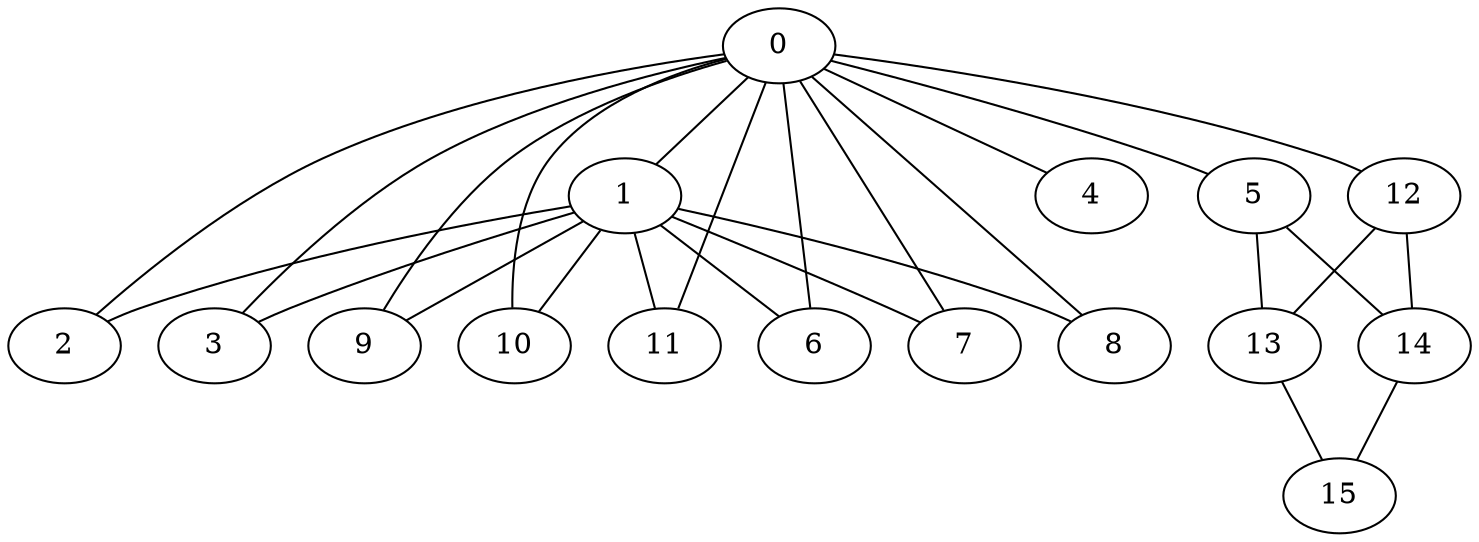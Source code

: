 strict graph  {
	0	 [ID=0,
		active=False,
		fname_comp="lig_ejm_31.sdf"];
	1	 [ID=1,
		active=False,
		fname_comp="lig_ejm_42.sdf"];
	0 -- 1	 [similarity=0.9048374180359595,
		strict_flag=True];
	2	 [ID=2,
		active=False,
		fname_comp="lig_ejm_43.sdf"];
	0 -- 2	 [similarity=0.8187307530779818,
		strict_flag=True];
	3	 [ID=3,
		active=False,
		fname_comp="lig_ejm_44.sdf"];
	0 -- 3	 [similarity=0.7408182206817179,
		strict_flag=True];
	4	 [ID=4,
		active=False,
		fname_comp="lig_ejm_45.sdf"];
	0 -- 4	 [similarity=0.7408182206817179,
		strict_flag=True];
	9	 [ID=9,
		active=False,
		fname_comp="lig_ejm_50.sdf"];
	0 -- 9	 [similarity=0.9048374180359595,
		strict_flag=True];
	10	 [ID=10,
		active=False,
		fname_comp="lig_ejm_54.sdf"];
	0 -- 10	 [similarity=0.7788007830714049,
		strict_flag=True];
	11	 [ID=11,
		active=False,
		fname_comp="lig_ejm_55.sdf"];
	0 -- 11	 [similarity=0.8607079764250578,
		strict_flag=True];
	5	 [ID=5,
		active=False,
		fname_comp="lig_ejm_46.sdf"];
	0 -- 5	 [similarity=0.36787944117144233,
		strict_flag=False];
	12	 [ID=12,
		active=False,
		fname_comp="lig_jmc_23.sdf"];
	0 -- 12	 [similarity=0.33287108369807955,
		strict_flag=False];
	6	 [ID=6,
		active=False,
		fname_comp="lig_ejm_47.sdf"];
	0 -- 6	 [similarity=0.33287108369807955,
		strict_flag=False];
	7	 [ID=7,
		active=False,
		fname_comp="lig_ejm_48.sdf"];
	0 -- 7	 [similarity=0.301194211912202,
		strict_flag=False];
	8	 [ID=8,
		active=False,
		fname_comp="lig_ejm_49.sdf"];
	0 -- 8	 [similarity=0.27253179303401254,
		strict_flag=False];
	1 -- 2	 [similarity=0.9048374180359595,
		strict_flag=True];
	1 -- 3	 [similarity=0.8187307530779818,
		strict_flag=True];
	1 -- 9	 [similarity=0.951229424500714,
		strict_flag=True];
	1 -- 10	 [similarity=0.8607079764250578,
		strict_flag=True];
	1 -- 11	 [similarity=0.951229424500714,
		strict_flag=True];
	1 -- 6	 [similarity=0.301194211912202,
		strict_flag=False];
	1 -- 7	 [similarity=0.27253179303401254,
		strict_flag=False];
	1 -- 8	 [similarity=0.24659696394160643,
		strict_flag=False];
	13	 [ID=13,
		active=False,
		fname_comp="lig_jmc_27.sdf"];
	5 -- 13	 [similarity=0.49658530379140947,
		strict_flag=True];
	14	 [ID=14,
		active=False,
		fname_comp="lig_jmc_28.sdf"];
	5 -- 14	 [similarity=0.49658530379140947,
		strict_flag=True];
	12 -- 13	 [similarity=0.951229424500714,
		strict_flag=True];
	12 -- 14	 [similarity=0.951229424500714,
		strict_flag=True];
	15	 [ID=15,
		active=False,
		fname_comp="lig_jmc_30.sdf"];
	13 -- 15	 [similarity=0.7408182206817179,
		strict_flag=True];
	14 -- 15	 [similarity=0.7788007830714048,
		strict_flag=True];
}
